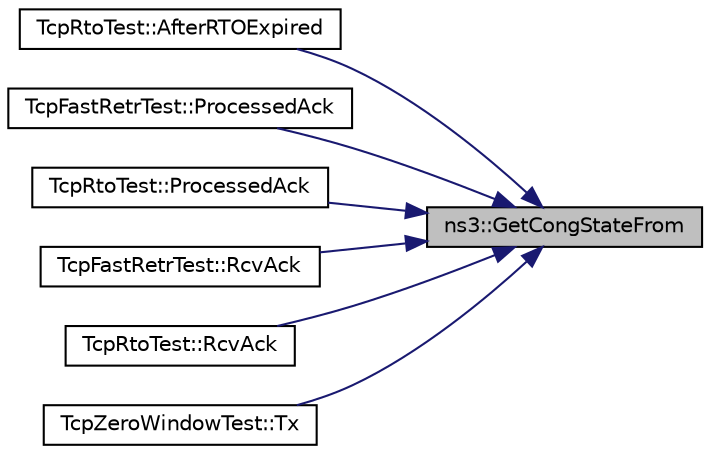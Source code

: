 digraph "ns3::GetCongStateFrom"
{
 // LATEX_PDF_SIZE
  edge [fontname="Helvetica",fontsize="10",labelfontname="Helvetica",labelfontsize="10"];
  node [fontname="Helvetica",fontsize="10",shape=record];
  rankdir="RL";
  Node1 [label="ns3::GetCongStateFrom",height=0.2,width=0.4,color="black", fillcolor="grey75", style="filled", fontcolor="black",tooltip="Convenience function to retrieve the ACK state from a TCB."];
  Node1 -> Node2 [dir="back",color="midnightblue",fontsize="10",style="solid",fontname="Helvetica"];
  Node2 [label="TcpRtoTest::AfterRTOExpired",height=0.2,width=0.4,color="black", fillcolor="white", style="filled",URL="$class_tcp_rto_test.html#a8e8c0a4c42dc7c023bc01c7238158a2b",tooltip="Rto has expired."];
  Node1 -> Node3 [dir="back",color="midnightblue",fontsize="10",style="solid",fontname="Helvetica"];
  Node3 [label="TcpFastRetrTest::ProcessedAck",height=0.2,width=0.4,color="black", fillcolor="white", style="filled",URL="$class_tcp_fast_retr_test.html#a2e4241361c77f5dad555245c5013ce18",tooltip="Processed ack."];
  Node1 -> Node4 [dir="back",color="midnightblue",fontsize="10",style="solid",fontname="Helvetica"];
  Node4 [label="TcpRtoTest::ProcessedAck",height=0.2,width=0.4,color="black", fillcolor="white", style="filled",URL="$class_tcp_rto_test.html#afd084dc540658016007b73c94f00e927",tooltip="Processed ack."];
  Node1 -> Node5 [dir="back",color="midnightblue",fontsize="10",style="solid",fontname="Helvetica"];
  Node5 [label="TcpFastRetrTest::RcvAck",height=0.2,width=0.4,color="black", fillcolor="white", style="filled",URL="$class_tcp_fast_retr_test.html#a43e2a765fc73bc35810a5773bf811b90",tooltip="Received ack."];
  Node1 -> Node6 [dir="back",color="midnightblue",fontsize="10",style="solid",fontname="Helvetica"];
  Node6 [label="TcpRtoTest::RcvAck",height=0.2,width=0.4,color="black", fillcolor="white", style="filled",URL="$class_tcp_rto_test.html#a9ce3525fe6eef86d0744eb1cfe9c1a4d",tooltip="Received ack."];
  Node1 -> Node7 [dir="back",color="midnightblue",fontsize="10",style="solid",fontname="Helvetica"];
  Node7 [label="TcpZeroWindowTest::Tx",height=0.2,width=0.4,color="black", fillcolor="white", style="filled",URL="$class_tcp_zero_window_test.html#a8ae4bc8d2e49f2678978253d1821201f",tooltip="Packet transmitted down to IP layer."];
}
